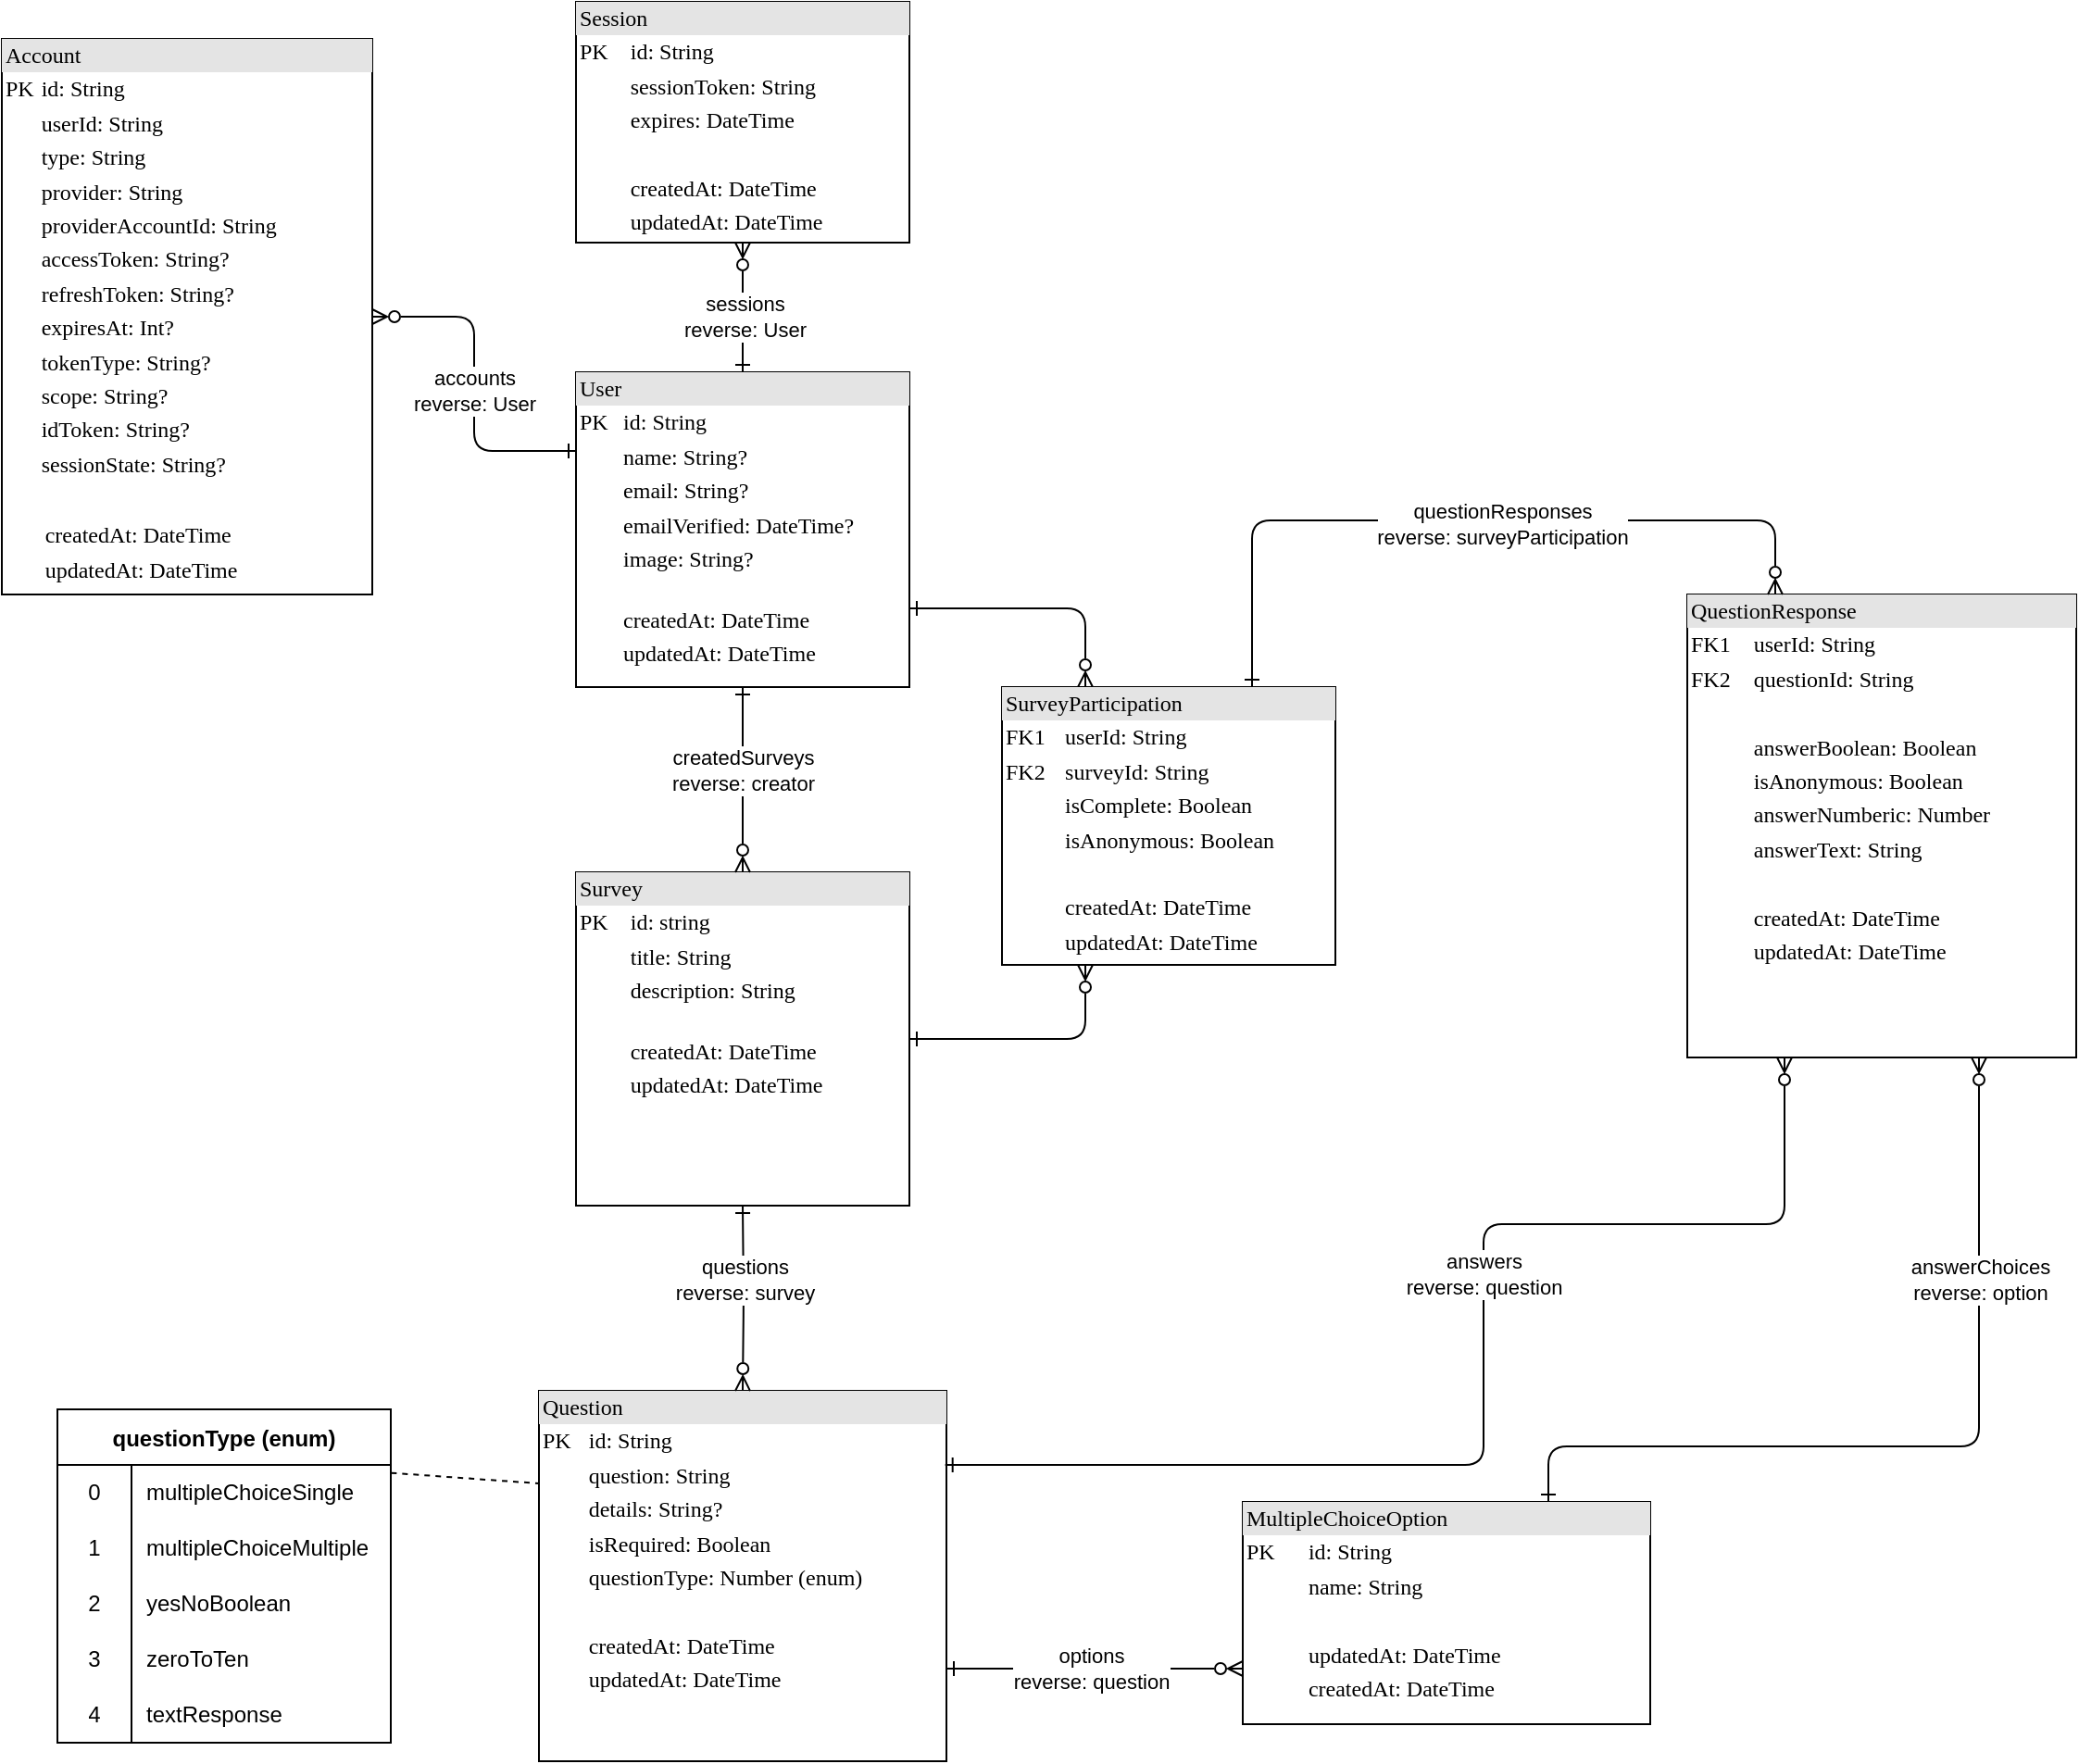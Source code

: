 <mxfile>
    <diagram name="Page-1" id="2ca16b54-16f6-2749-3443-fa8db7711227">
        <mxGraphModel dx="214" dy="389" grid="1" gridSize="10" guides="1" tooltips="1" connect="1" arrows="1" fold="1" page="1" pageScale="1" pageWidth="1100" pageHeight="850" background="none" math="0" shadow="0">
            <root>
                <mxCell id="0"/>
                <mxCell id="1" parent="0"/>
                <mxCell id="2ed32ef02a7f4228-1" value="&lt;div style=&quot;box-sizing: border-box ; width: 100% ; background: #e4e4e4 ; padding: 2px&quot;&gt;Session&lt;/div&gt;&lt;table style=&quot;width: 100% ; font-size: 1em&quot; cellpadding=&quot;2&quot; cellspacing=&quot;0&quot;&gt;&lt;tbody&gt;&lt;tr&gt;&lt;td&gt;PK&lt;/td&gt;&lt;td&gt;id: String&lt;/td&gt;&lt;/tr&gt;&lt;tr&gt;&lt;td&gt;&lt;br&gt;&lt;/td&gt;&lt;td&gt;sessionToken: String&lt;/td&gt;&lt;/tr&gt;&lt;tr&gt;&lt;td&gt;&lt;/td&gt;&lt;td&gt;expires: DateTime&lt;br&gt;&lt;/td&gt;&lt;/tr&gt;&lt;tr&gt;&lt;td&gt;&lt;br&gt;&lt;/td&gt;&lt;td&gt;&lt;br&gt;&lt;/td&gt;&lt;/tr&gt;&lt;tr&gt;&lt;td&gt;&lt;br&gt;&lt;/td&gt;&lt;td&gt;createdAt: DateTime&lt;/td&gt;&lt;/tr&gt;&lt;tr&gt;&lt;td&gt;&lt;br&gt;&lt;/td&gt;&lt;td&gt;updatedAt: DateTime&lt;/td&gt;&lt;/tr&gt;&lt;/tbody&gt;&lt;/table&gt;" style="verticalAlign=top;align=left;overflow=fill;html=1;rounded=0;shadow=0;comic=0;labelBackgroundColor=none;strokeWidth=1;fontFamily=Verdana;fontSize=12" parent="1" vertex="1">
                    <mxGeometry x="320" y="10" width="180" height="130" as="geometry"/>
                </mxCell>
                <mxCell id="2ed32ef02a7f4228-16" style="edgeStyle=orthogonalEdgeStyle;html=1;labelBackgroundColor=none;startArrow=ERzeroToMany;endArrow=ERone;fontFamily=Verdana;fontSize=12;align=left;endFill=0;startFill=0;entryX=1;entryY=0.5;entryDx=0;entryDy=0;exitX=0.25;exitY=1;exitDx=0;exitDy=0;" parent="1" source="2ed32ef02a7f4228-3" target="2ed32ef02a7f4228-4" edge="1">
                    <mxGeometry relative="1" as="geometry">
                        <mxPoint x="610" y="580" as="sourcePoint"/>
                    </mxGeometry>
                </mxCell>
                <mxCell id="2ed32ef02a7f4228-22" style="edgeStyle=orthogonalEdgeStyle;html=1;entryX=0.25;entryY=0;labelBackgroundColor=none;startArrow=ERone;endArrow=ERzeroToMany;fontFamily=Verdana;fontSize=12;align=left;entryDx=0;entryDy=0;startFill=0;endFill=0;exitX=1;exitY=0.75;exitDx=0;exitDy=0;" parent="1" source="2ed32ef02a7f4228-5" target="2ed32ef02a7f4228-3" edge="1">
                    <mxGeometry relative="1" as="geometry">
                        <mxPoint x="290" y="330" as="sourcePoint"/>
                        <Array as="points">
                            <mxPoint x="595" y="338"/>
                        </Array>
                    </mxGeometry>
                </mxCell>
                <mxCell id="2ed32ef02a7f4228-3" value="&lt;div style=&quot;box-sizing: border-box ; width: 100% ; background: #e4e4e4 ; padding: 2px&quot;&gt;SurveyParticipation&lt;/div&gt;&lt;table style=&quot;width: 100% ; font-size: 1em&quot; cellpadding=&quot;2&quot; cellspacing=&quot;0&quot;&gt;&lt;tbody&gt;&lt;tr&gt;&lt;td&gt;FK1&lt;/td&gt;&lt;td&gt;userId: String&lt;/td&gt;&lt;/tr&gt;&lt;tr&gt;&lt;td&gt;FK2&lt;/td&gt;&lt;td&gt;surveyId: String&lt;/td&gt;&lt;/tr&gt;&lt;tr&gt;&lt;td&gt;&lt;/td&gt;&lt;td&gt;isComplete: Boolean&lt;/td&gt;&lt;/tr&gt;&lt;tr&gt;&lt;td&gt;&lt;br&gt;&lt;/td&gt;&lt;td&gt;isAnonymous: Boolean&lt;/td&gt;&lt;/tr&gt;&lt;tr&gt;&lt;td&gt;&lt;br&gt;&lt;/td&gt;&lt;td&gt;&lt;br&gt;&lt;/td&gt;&lt;/tr&gt;&lt;tr&gt;&lt;td&gt;&lt;br&gt;&lt;/td&gt;&lt;td&gt;createdAt: DateTime&lt;/td&gt;&lt;/tr&gt;&lt;tr&gt;&lt;td&gt;&lt;br&gt;&lt;/td&gt;&lt;td&gt;updatedAt: DateTime&lt;/td&gt;&lt;/tr&gt;&lt;/tbody&gt;&lt;/table&gt;" style="verticalAlign=top;align=left;overflow=fill;html=1;rounded=0;shadow=0;comic=0;labelBackgroundColor=none;strokeWidth=1;fontFamily=Verdana;fontSize=12" parent="1" vertex="1">
                    <mxGeometry x="550" y="380" width="180" height="150" as="geometry"/>
                </mxCell>
                <mxCell id="2ed32ef02a7f4228-4" value="&lt;div style=&quot;box-sizing: border-box ; width: 100% ; background: #e4e4e4 ; padding: 2px&quot;&gt;Survey&lt;/div&gt;&lt;table style=&quot;width: 100% ; font-size: 1em&quot; cellpadding=&quot;2&quot; cellspacing=&quot;0&quot;&gt;&lt;tbody&gt;&lt;tr&gt;&lt;td&gt;PK&lt;/td&gt;&lt;td&gt;id: string&lt;/td&gt;&lt;/tr&gt;&lt;tr&gt;&lt;td&gt;&lt;br&gt;&lt;/td&gt;&lt;td&gt;title: String&lt;/td&gt;&lt;/tr&gt;&lt;tr&gt;&lt;td&gt;&lt;br&gt;&lt;/td&gt;&lt;td&gt;description: String&lt;br&gt;&lt;br&gt;&lt;/td&gt;&lt;/tr&gt;&lt;tr&gt;&lt;td&gt;&lt;/td&gt;&lt;td&gt;createdAt: DateTime&lt;/td&gt;&lt;/tr&gt;&lt;tr&gt;&lt;td&gt;&lt;br&gt;&lt;/td&gt;&lt;td&gt;updatedAt: DateTime&lt;br&gt;&lt;br&gt;&lt;/td&gt;&lt;/tr&gt;&lt;/tbody&gt;&lt;/table&gt;" style="verticalAlign=top;align=left;overflow=fill;html=1;rounded=0;shadow=0;comic=0;labelBackgroundColor=none;strokeWidth=1;fontFamily=Verdana;fontSize=12" parent="1" vertex="1">
                    <mxGeometry x="320" y="480" width="180" height="180" as="geometry"/>
                </mxCell>
                <mxCell id="2ed32ef02a7f4228-15" style="edgeStyle=orthogonalEdgeStyle;html=1;labelBackgroundColor=none;startArrow=ERone;endArrow=ERzeroToMany;fontFamily=Verdana;fontSize=12;align=left;entryX=0.5;entryY=0;entryDx=0;entryDy=0;endFill=0;startFill=0;exitX=0.5;exitY=1;exitDx=0;exitDy=0;" parent="1" source="2ed32ef02a7f4228-5" target="2ed32ef02a7f4228-4" edge="1">
                    <mxGeometry relative="1" as="geometry">
                        <mxPoint x="400" y="410" as="sourcePoint"/>
                        <mxPoint x="360" y="450" as="targetPoint"/>
                    </mxGeometry>
                </mxCell>
                <mxCell id="URpH87RxU8V9iswEUkya-1" value="createdSurveys&lt;br&gt;reverse: creator" style="edgeLabel;html=1;align=center;verticalAlign=middle;resizable=0;points=[];" parent="2ed32ef02a7f4228-15" vertex="1" connectable="0">
                    <mxGeometry x="-0.2" relative="1" as="geometry">
                        <mxPoint y="5" as="offset"/>
                    </mxGeometry>
                </mxCell>
                <mxCell id="URpH87RxU8V9iswEUkya-7" style="edgeStyle=orthogonalEdgeStyle;rounded=0;orthogonalLoop=1;jettySize=auto;html=1;exitX=0.5;exitY=1;exitDx=0;exitDy=0;startArrow=ERone;startFill=0;endArrow=ERone;endFill=0;" parent="1" source="2ed32ef02a7f4228-5" edge="1">
                    <mxGeometry relative="1" as="geometry">
                        <mxPoint x="410" y="350" as="targetPoint"/>
                    </mxGeometry>
                </mxCell>
                <mxCell id="2ed32ef02a7f4228-5" value="&lt;div style=&quot;box-sizing: border-box ; width: 100% ; background: #e4e4e4 ; padding: 2px&quot;&gt;User&lt;/div&gt;&lt;table style=&quot;width: 100% ; font-size: 1em&quot; cellpadding=&quot;2&quot; cellspacing=&quot;0&quot;&gt;&lt;tbody&gt;&lt;tr&gt;&lt;td&gt;PK&lt;/td&gt;&lt;td&gt;id: String&lt;/td&gt;&lt;/tr&gt;&lt;tr&gt;&lt;td&gt;&lt;br&gt;&lt;/td&gt;&lt;td&gt;name: String?&lt;/td&gt;&lt;/tr&gt;&lt;tr&gt;&lt;td&gt;&lt;/td&gt;&lt;td&gt;email: String?&lt;br&gt;&lt;/td&gt;&lt;/tr&gt;&lt;tr&gt;&lt;td&gt;&lt;br&gt;&lt;/td&gt;&lt;td&gt;emailVerified: DateTime?&lt;/td&gt;&lt;/tr&gt;&lt;tr&gt;&lt;td&gt;&lt;br&gt;&lt;/td&gt;&lt;td&gt;image: String?&lt;br&gt;&lt;br&gt;&lt;/td&gt;&lt;/tr&gt;&lt;tr&gt;&lt;td&gt;&lt;br&gt;&lt;/td&gt;&lt;td&gt;createdAt: DateTime&lt;/td&gt;&lt;/tr&gt;&lt;tr&gt;&lt;td&gt;&lt;br&gt;&lt;/td&gt;&lt;td&gt;updatedAt: DateTime&lt;/td&gt;&lt;/tr&gt;&lt;/tbody&gt;&lt;/table&gt;" style="verticalAlign=top;align=left;overflow=fill;html=1;rounded=0;shadow=0;comic=0;labelBackgroundColor=none;strokeWidth=1;fontFamily=Verdana;fontSize=12" parent="1" vertex="1">
                    <mxGeometry x="320" y="210" width="180" height="170" as="geometry"/>
                </mxCell>
                <mxCell id="2ed32ef02a7f4228-7" value="&lt;div style=&quot;box-sizing: border-box ; width: 100% ; background: #e4e4e4 ; padding: 2px&quot;&gt;Question&lt;/div&gt;&lt;table style=&quot;width: 100% ; font-size: 1em&quot; cellpadding=&quot;2&quot; cellspacing=&quot;0&quot;&gt;&lt;tbody&gt;&lt;tr&gt;&lt;td&gt;PK&lt;/td&gt;&lt;td&gt;id: String&lt;/td&gt;&lt;/tr&gt;&lt;tr&gt;&lt;td&gt;&lt;br&gt;&lt;/td&gt;&lt;td&gt;question: String&lt;/td&gt;&lt;/tr&gt;&lt;tr&gt;&lt;td&gt;&lt;/td&gt;&lt;td&gt;details: String?&lt;/td&gt;&lt;/tr&gt;&lt;tr&gt;&lt;td&gt;&lt;br&gt;&lt;/td&gt;&lt;td&gt;isRequired: Boolean&lt;/td&gt;&lt;/tr&gt;&lt;tr&gt;&lt;td&gt;&lt;br&gt;&lt;/td&gt;&lt;td&gt;questionType: Number (enum)&lt;/td&gt;&lt;/tr&gt;&lt;tr&gt;&lt;td&gt;&lt;br&gt;&lt;/td&gt;&lt;td&gt;&lt;br&gt;&lt;/td&gt;&lt;/tr&gt;&lt;tr&gt;&lt;td&gt;&lt;br&gt;&lt;/td&gt;&lt;td&gt;createdAt: DateTime&lt;/td&gt;&lt;/tr&gt;&lt;tr&gt;&lt;td&gt;&lt;br&gt;&lt;/td&gt;&lt;td&gt;updatedAt: DateTime&lt;br&gt;&lt;/td&gt;&lt;/tr&gt;&lt;/tbody&gt;&lt;/table&gt;" style="verticalAlign=top;align=left;overflow=fill;html=1;rounded=0;shadow=0;comic=0;labelBackgroundColor=none;strokeWidth=1;fontFamily=Verdana;fontSize=12" parent="1" vertex="1">
                    <mxGeometry x="300" y="760" width="220" height="200" as="geometry"/>
                </mxCell>
                <mxCell id="2ed32ef02a7f4228-12" value="&lt;div style=&quot;box-sizing: border-box ; width: 100% ; background: #e4e4e4 ; padding: 2px&quot;&gt;Account&lt;/div&gt;&lt;table style=&quot;width: 100% ; font-size: 1em&quot; cellpadding=&quot;2&quot; cellspacing=&quot;0&quot;&gt;&lt;tbody&gt;&lt;tr&gt;&lt;td&gt;PK&lt;/td&gt;&lt;td&gt;id: String&lt;/td&gt;&lt;/tr&gt;&lt;tr&gt;&lt;td&gt;&lt;br&gt;&lt;/td&gt;&lt;td&gt;userId: String&lt;/td&gt;&lt;/tr&gt;&lt;tr&gt;&lt;td&gt;&lt;/td&gt;&lt;td&gt;type: String&lt;/td&gt;&lt;/tr&gt;&lt;tr&gt;&lt;td&gt;&lt;br&gt;&lt;/td&gt;&lt;td&gt;provider: String&lt;/td&gt;&lt;/tr&gt;&lt;tr&gt;&lt;td&gt;&lt;br&gt;&lt;/td&gt;&lt;td&gt;providerAccountId: String&lt;br&gt;&lt;/td&gt;&lt;/tr&gt;&lt;tr&gt;&lt;td&gt;&lt;br&gt;&lt;/td&gt;&lt;td&gt;accessToken: String?&lt;br&gt;&lt;/td&gt;&lt;/tr&gt;&lt;tr&gt;&lt;td&gt;&lt;br&gt;&lt;/td&gt;&lt;td&gt;refreshToken: String?&lt;/td&gt;&lt;/tr&gt;&lt;tr&gt;&lt;td&gt;&lt;br&gt;&lt;/td&gt;&lt;td&gt;expiresAt: Int?&lt;/td&gt;&lt;/tr&gt;&lt;tr&gt;&lt;td&gt;&lt;br&gt;&lt;/td&gt;&lt;td&gt;tokenType: String?&lt;/td&gt;&lt;/tr&gt;&lt;tr&gt;&lt;td&gt;&lt;br&gt;&lt;/td&gt;&lt;td&gt;scope: String?&lt;/td&gt;&lt;/tr&gt;&lt;tr&gt;&lt;td&gt;&lt;br&gt;&lt;/td&gt;&lt;td&gt;idToken: String?&lt;/td&gt;&lt;/tr&gt;&lt;tr&gt;&lt;td&gt;&lt;br&gt;&lt;/td&gt;&lt;td&gt;sessionState: String?&lt;/td&gt;&lt;/tr&gt;&lt;tr&gt;&lt;td&gt;&lt;br&gt;&lt;/td&gt;&lt;td&gt;&lt;br&gt;&lt;/td&gt;&lt;/tr&gt;&lt;tr&gt;&lt;td&gt;&lt;br&gt;&lt;/td&gt;&lt;td&gt;&lt;table cellpadding=&quot;2&quot; cellspacing=&quot;0&quot; style=&quot;font-size: 1em ; width: 180px&quot;&gt;&lt;tbody&gt;&lt;tr&gt;&lt;td&gt;createdAt: DateTime&lt;/td&gt;&lt;/tr&gt;&lt;tr&gt;&lt;td&gt;updatedAt: DateTime&lt;/td&gt;&lt;/tr&gt;&lt;tr&gt;&lt;td&gt;&lt;/td&gt;&lt;td&gt;&lt;br&gt;&lt;/td&gt;&lt;/tr&gt;&lt;/tbody&gt;&lt;/table&gt;&lt;/td&gt;&lt;/tr&gt;&lt;/tbody&gt;&lt;/table&gt;" style="verticalAlign=top;align=left;overflow=fill;html=1;rounded=0;shadow=0;comic=0;labelBackgroundColor=none;strokeWidth=1;fontFamily=Verdana;fontSize=12" parent="1" vertex="1">
                    <mxGeometry x="10" y="30" width="200" height="300" as="geometry"/>
                </mxCell>
                <mxCell id="2ed32ef02a7f4228-13" value="" style="edgeStyle=orthogonalEdgeStyle;html=1;endArrow=ERone;startArrow=ERzeroToMany;labelBackgroundColor=none;fontFamily=Verdana;fontSize=12;align=left;exitX=0.5;exitY=1;entryX=0.5;entryY=0;endFill=0;startFill=0;" parent="1" source="2ed32ef02a7f4228-1" target="2ed32ef02a7f4228-5" edge="1">
                    <mxGeometry width="100" height="100" relative="1" as="geometry">
                        <mxPoint x="350" y="370" as="sourcePoint"/>
                        <mxPoint x="450" y="270" as="targetPoint"/>
                    </mxGeometry>
                </mxCell>
                <mxCell id="URpH87RxU8V9iswEUkya-5" value="sessions&lt;br&gt;reverse: User" style="edgeLabel;html=1;align=center;verticalAlign=middle;resizable=0;points=[];" parent="2ed32ef02a7f4228-13" vertex="1" connectable="0">
                    <mxGeometry x="0.125" y="1" relative="1" as="geometry">
                        <mxPoint as="offset"/>
                    </mxGeometry>
                </mxCell>
                <mxCell id="URpH87RxU8V9iswEUkya-3" style="edgeStyle=orthogonalEdgeStyle;html=1;labelBackgroundColor=none;startArrow=ERone;endArrow=ERzeroToMany;fontFamily=Verdana;fontSize=12;align=left;entryX=1;entryY=0.5;entryDx=0;entryDy=0;endFill=0;startFill=0;exitX=0;exitY=0.25;exitDx=0;exitDy=0;" parent="1" source="2ed32ef02a7f4228-5" target="2ed32ef02a7f4228-12" edge="1">
                    <mxGeometry relative="1" as="geometry">
                        <mxPoint x="290" y="270" as="sourcePoint"/>
                        <mxPoint x="240" y="735" as="targetPoint"/>
                    </mxGeometry>
                </mxCell>
                <mxCell id="URpH87RxU8V9iswEUkya-4" value="accounts&lt;br&gt;reverse: User" style="edgeLabel;html=1;align=center;verticalAlign=middle;resizable=0;points=[];" parent="URpH87RxU8V9iswEUkya-3" vertex="1" connectable="0">
                    <mxGeometry x="-0.2" relative="1" as="geometry">
                        <mxPoint y="-15" as="offset"/>
                    </mxGeometry>
                </mxCell>
                <mxCell id="URpH87RxU8V9iswEUkya-9" style="edgeStyle=orthogonalEdgeStyle;html=1;labelBackgroundColor=none;startArrow=ERone;endArrow=ERzeroToMany;fontFamily=Verdana;fontSize=12;align=left;entryX=0.5;entryY=0;entryDx=0;entryDy=0;endFill=0;startFill=0;" parent="1" target="2ed32ef02a7f4228-7" edge="1">
                    <mxGeometry relative="1" as="geometry">
                        <mxPoint x="410" y="660" as="sourcePoint"/>
                        <mxPoint x="420" y="490" as="targetPoint"/>
                    </mxGeometry>
                </mxCell>
                <mxCell id="URpH87RxU8V9iswEUkya-10" value="questions&lt;br&gt;reverse: survey" style="edgeLabel;html=1;align=center;verticalAlign=middle;resizable=0;points=[];" parent="URpH87RxU8V9iswEUkya-9" vertex="1" connectable="0">
                    <mxGeometry x="-0.2" relative="1" as="geometry">
                        <mxPoint as="offset"/>
                    </mxGeometry>
                </mxCell>
                <mxCell id="URpH87RxU8V9iswEUkya-12" value="questionType (enum)" style="shape=table;startSize=30;container=1;collapsible=0;childLayout=tableLayout;fixedRows=1;rowLines=0;fontStyle=1;" parent="1" vertex="1">
                    <mxGeometry x="40" y="770" width="180" height="180" as="geometry"/>
                </mxCell>
                <mxCell id="URpH87RxU8V9iswEUkya-13" value="" style="shape=tableRow;horizontal=0;startSize=0;swimlaneHead=0;swimlaneBody=0;top=0;left=0;bottom=0;right=0;collapsible=0;dropTarget=0;fillColor=none;points=[[0,0.5],[1,0.5]];portConstraint=eastwest;" parent="URpH87RxU8V9iswEUkya-12" vertex="1">
                    <mxGeometry y="30" width="180" height="30" as="geometry"/>
                </mxCell>
                <mxCell id="URpH87RxU8V9iswEUkya-14" value="0" style="shape=partialRectangle;html=1;whiteSpace=wrap;connectable=0;fillColor=none;top=0;left=0;bottom=0;right=0;overflow=hidden;pointerEvents=1;" parent="URpH87RxU8V9iswEUkya-13" vertex="1">
                    <mxGeometry width="40" height="30" as="geometry">
                        <mxRectangle width="40" height="30" as="alternateBounds"/>
                    </mxGeometry>
                </mxCell>
                <mxCell id="URpH87RxU8V9iswEUkya-15" value="multipleChoiceSingle" style="shape=partialRectangle;html=1;whiteSpace=wrap;connectable=0;fillColor=none;top=0;left=0;bottom=0;right=0;align=left;spacingLeft=6;overflow=hidden;" parent="URpH87RxU8V9iswEUkya-13" vertex="1">
                    <mxGeometry x="40" width="140" height="30" as="geometry">
                        <mxRectangle width="140" height="30" as="alternateBounds"/>
                    </mxGeometry>
                </mxCell>
                <mxCell id="URpH87RxU8V9iswEUkya-30" style="shape=tableRow;horizontal=0;startSize=0;swimlaneHead=0;swimlaneBody=0;top=0;left=0;bottom=0;right=0;collapsible=0;dropTarget=0;fillColor=none;points=[[0,0.5],[1,0.5]];portConstraint=eastwest;" parent="URpH87RxU8V9iswEUkya-12" vertex="1">
                    <mxGeometry y="60" width="180" height="30" as="geometry"/>
                </mxCell>
                <mxCell id="URpH87RxU8V9iswEUkya-31" value="1" style="shape=partialRectangle;html=1;whiteSpace=wrap;connectable=0;fillColor=none;top=0;left=0;bottom=0;right=0;overflow=hidden;pointerEvents=1;" parent="URpH87RxU8V9iswEUkya-30" vertex="1">
                    <mxGeometry width="40" height="30" as="geometry">
                        <mxRectangle width="40" height="30" as="alternateBounds"/>
                    </mxGeometry>
                </mxCell>
                <mxCell id="URpH87RxU8V9iswEUkya-32" value="multipleChoiceMultiple" style="shape=partialRectangle;html=1;whiteSpace=wrap;connectable=0;fillColor=none;top=0;left=0;bottom=0;right=0;align=left;spacingLeft=6;overflow=hidden;" parent="URpH87RxU8V9iswEUkya-30" vertex="1">
                    <mxGeometry x="40" width="140" height="30" as="geometry">
                        <mxRectangle width="140" height="30" as="alternateBounds"/>
                    </mxGeometry>
                </mxCell>
                <mxCell id="URpH87RxU8V9iswEUkya-16" value="" style="shape=tableRow;horizontal=0;startSize=0;swimlaneHead=0;swimlaneBody=0;top=0;left=0;bottom=0;right=0;collapsible=0;dropTarget=0;fillColor=none;points=[[0,0.5],[1,0.5]];portConstraint=eastwest;" parent="URpH87RxU8V9iswEUkya-12" vertex="1">
                    <mxGeometry y="90" width="180" height="30" as="geometry"/>
                </mxCell>
                <mxCell id="URpH87RxU8V9iswEUkya-17" value="2" style="shape=partialRectangle;html=1;whiteSpace=wrap;connectable=0;fillColor=none;top=0;left=0;bottom=0;right=0;overflow=hidden;" parent="URpH87RxU8V9iswEUkya-16" vertex="1">
                    <mxGeometry width="40" height="30" as="geometry">
                        <mxRectangle width="40" height="30" as="alternateBounds"/>
                    </mxGeometry>
                </mxCell>
                <mxCell id="URpH87RxU8V9iswEUkya-18" value="yesNoBoolean" style="shape=partialRectangle;html=1;whiteSpace=wrap;connectable=0;fillColor=none;top=0;left=0;bottom=0;right=0;align=left;spacingLeft=6;overflow=hidden;" parent="URpH87RxU8V9iswEUkya-16" vertex="1">
                    <mxGeometry x="40" width="140" height="30" as="geometry">
                        <mxRectangle width="140" height="30" as="alternateBounds"/>
                    </mxGeometry>
                </mxCell>
                <mxCell id="URpH87RxU8V9iswEUkya-19" value="" style="shape=tableRow;horizontal=0;startSize=0;swimlaneHead=0;swimlaneBody=0;top=0;left=0;bottom=0;right=0;collapsible=0;dropTarget=0;fillColor=none;points=[[0,0.5],[1,0.5]];portConstraint=eastwest;" parent="URpH87RxU8V9iswEUkya-12" vertex="1">
                    <mxGeometry y="120" width="180" height="30" as="geometry"/>
                </mxCell>
                <mxCell id="URpH87RxU8V9iswEUkya-20" value="3" style="shape=partialRectangle;html=1;whiteSpace=wrap;connectable=0;fillColor=none;top=0;left=0;bottom=0;right=0;overflow=hidden;" parent="URpH87RxU8V9iswEUkya-19" vertex="1">
                    <mxGeometry width="40" height="30" as="geometry">
                        <mxRectangle width="40" height="30" as="alternateBounds"/>
                    </mxGeometry>
                </mxCell>
                <mxCell id="URpH87RxU8V9iswEUkya-21" value="zeroToTen" style="shape=partialRectangle;html=1;whiteSpace=wrap;connectable=0;fillColor=none;top=0;left=0;bottom=0;right=0;align=left;spacingLeft=6;overflow=hidden;" parent="URpH87RxU8V9iswEUkya-19" vertex="1">
                    <mxGeometry x="40" width="140" height="30" as="geometry">
                        <mxRectangle width="140" height="30" as="alternateBounds"/>
                    </mxGeometry>
                </mxCell>
                <mxCell id="URpH87RxU8V9iswEUkya-23" style="shape=tableRow;horizontal=0;startSize=0;swimlaneHead=0;swimlaneBody=0;top=0;left=0;bottom=0;right=0;collapsible=0;dropTarget=0;fillColor=none;points=[[0,0.5],[1,0.5]];portConstraint=eastwest;" parent="URpH87RxU8V9iswEUkya-12" vertex="1">
                    <mxGeometry y="150" width="180" height="30" as="geometry"/>
                </mxCell>
                <mxCell id="URpH87RxU8V9iswEUkya-24" value="4" style="shape=partialRectangle;html=1;whiteSpace=wrap;connectable=0;fillColor=none;top=0;left=0;bottom=0;right=0;overflow=hidden;" parent="URpH87RxU8V9iswEUkya-23" vertex="1">
                    <mxGeometry width="40" height="30" as="geometry">
                        <mxRectangle width="40" height="30" as="alternateBounds"/>
                    </mxGeometry>
                </mxCell>
                <mxCell id="URpH87RxU8V9iswEUkya-25" value="textResponse" style="shape=partialRectangle;html=1;whiteSpace=wrap;connectable=0;fillColor=none;top=0;left=0;bottom=0;right=0;align=left;spacingLeft=6;overflow=hidden;" parent="URpH87RxU8V9iswEUkya-23" vertex="1">
                    <mxGeometry x="40" width="140" height="30" as="geometry">
                        <mxRectangle width="140" height="30" as="alternateBounds"/>
                    </mxGeometry>
                </mxCell>
                <mxCell id="URpH87RxU8V9iswEUkya-27" value="" style="endArrow=none;html=1;rounded=0;exitX=1.001;exitY=0.144;exitDx=0;exitDy=0;entryX=0;entryY=0.25;entryDx=0;entryDy=0;exitPerimeter=0;dashed=1;" parent="1" source="URpH87RxU8V9iswEUkya-13" target="2ed32ef02a7f4228-7" edge="1">
                    <mxGeometry width="50" height="50" relative="1" as="geometry">
                        <mxPoint x="300" y="950" as="sourcePoint"/>
                        <mxPoint x="350" y="900" as="targetPoint"/>
                    </mxGeometry>
                </mxCell>
                <mxCell id="URpH87RxU8V9iswEUkya-29" value="&lt;div style=&quot;box-sizing: border-box ; width: 100% ; background: #e4e4e4 ; padding: 2px&quot;&gt;MultipleChoiceOption&lt;/div&gt;&lt;table style=&quot;width: 100% ; font-size: 1em&quot; cellpadding=&quot;2&quot; cellspacing=&quot;0&quot;&gt;&lt;tbody&gt;&lt;tr&gt;&lt;td&gt;PK&lt;/td&gt;&lt;td&gt;id: String&lt;/td&gt;&lt;/tr&gt;&lt;tr&gt;&lt;td&gt;&lt;br&gt;&lt;/td&gt;&lt;td&gt;name: String&lt;/td&gt;&lt;/tr&gt;&lt;tr&gt;&lt;td&gt;&lt;br&gt;&lt;/td&gt;&lt;td&gt;&lt;br&gt;&lt;/td&gt;&lt;/tr&gt;&lt;tr&gt;&lt;td&gt;&lt;br&gt;&lt;/td&gt;&lt;td&gt;updatedAt: DateTime&lt;br&gt;&lt;/td&gt;&lt;/tr&gt;&lt;tr&gt;&lt;td&gt;&lt;br&gt;&lt;/td&gt;&lt;td&gt;createdAt: DateTime&lt;/td&gt;&lt;/tr&gt;&lt;/tbody&gt;&lt;/table&gt;" style="verticalAlign=top;align=left;overflow=fill;html=1;rounded=0;shadow=0;comic=0;labelBackgroundColor=none;strokeWidth=1;fontFamily=Verdana;fontSize=12" parent="1" vertex="1">
                    <mxGeometry x="680" y="820" width="220" height="120" as="geometry"/>
                </mxCell>
                <mxCell id="URpH87RxU8V9iswEUkya-33" style="edgeStyle=orthogonalEdgeStyle;html=1;labelBackgroundColor=none;startArrow=ERzeroToMany;endArrow=ERone;fontFamily=Verdana;fontSize=12;align=left;entryX=1;entryY=0.75;entryDx=0;entryDy=0;endFill=0;startFill=0;exitX=0;exitY=0.75;exitDx=0;exitDy=0;" parent="1" source="URpH87RxU8V9iswEUkya-29" target="2ed32ef02a7f4228-7" edge="1">
                    <mxGeometry relative="1" as="geometry">
                        <mxPoint x="630" y="849.5" as="sourcePoint"/>
                        <mxPoint x="550" y="777" as="targetPoint"/>
                    </mxGeometry>
                </mxCell>
                <mxCell id="URpH87RxU8V9iswEUkya-34" value="options&lt;br&gt;reverse: question" style="edgeLabel;html=1;align=center;verticalAlign=middle;resizable=0;points=[];" parent="URpH87RxU8V9iswEUkya-33" vertex="1" connectable="0">
                    <mxGeometry x="-0.2" relative="1" as="geometry">
                        <mxPoint x="-18" as="offset"/>
                    </mxGeometry>
                </mxCell>
                <mxCell id="URpH87RxU8V9iswEUkya-35" value="&lt;div style=&quot;box-sizing: border-box ; width: 100% ; background: #e4e4e4 ; padding: 2px&quot;&gt;QuestionResponse&lt;/div&gt;&lt;table style=&quot;width: 100% ; font-size: 1em&quot; cellpadding=&quot;2&quot; cellspacing=&quot;0&quot;&gt;&lt;tbody&gt;&lt;tr&gt;&lt;td&gt;FK1&lt;/td&gt;&lt;td&gt;userId: String&lt;/td&gt;&lt;/tr&gt;&lt;tr&gt;&lt;td&gt;FK2&lt;/td&gt;&lt;td&gt;questionId: String&lt;/td&gt;&lt;/tr&gt;&lt;tr&gt;&lt;td&gt;&lt;br&gt;&lt;/td&gt;&lt;td&gt;&lt;br&gt;&lt;/td&gt;&lt;/tr&gt;&lt;tr&gt;&lt;td&gt;&lt;/td&gt;&lt;td&gt;answerBoolean: Boolean&lt;/td&gt;&lt;/tr&gt;&lt;tr&gt;&lt;td&gt;&lt;br&gt;&lt;/td&gt;&lt;td&gt;isAnonymous: Boolean&lt;/td&gt;&lt;/tr&gt;&lt;tr&gt;&lt;td&gt;&lt;br&gt;&lt;/td&gt;&lt;td&gt;answerNumberic: Number&lt;/td&gt;&lt;/tr&gt;&lt;tr&gt;&lt;td&gt;&lt;br&gt;&lt;/td&gt;&lt;td&gt;answerText: String&lt;/td&gt;&lt;/tr&gt;&lt;tr&gt;&lt;td&gt;&lt;br&gt;&lt;/td&gt;&lt;td&gt;&lt;br&gt;&lt;/td&gt;&lt;/tr&gt;&lt;tr&gt;&lt;td&gt;&lt;br&gt;&lt;/td&gt;&lt;td&gt;createdAt: DateTime&lt;/td&gt;&lt;/tr&gt;&lt;tr&gt;&lt;td&gt;&lt;br&gt;&lt;/td&gt;&lt;td&gt;updatedAt: DateTime&lt;/td&gt;&lt;/tr&gt;&lt;/tbody&gt;&lt;/table&gt;" style="verticalAlign=top;align=left;overflow=fill;html=1;rounded=0;shadow=0;comic=0;labelBackgroundColor=none;strokeWidth=1;fontFamily=Verdana;fontSize=12" parent="1" vertex="1">
                    <mxGeometry x="920" y="330" width="210" height="250" as="geometry"/>
                </mxCell>
                <mxCell id="URpH87RxU8V9iswEUkya-36" style="edgeStyle=orthogonalEdgeStyle;html=1;labelBackgroundColor=none;startArrow=ERzeroToMany;endArrow=ERone;fontFamily=Verdana;fontSize=12;align=left;endFill=0;startFill=0;exitX=0.75;exitY=1;exitDx=0;exitDy=0;entryX=0.75;entryY=0;entryDx=0;entryDy=0;" parent="1" source="URpH87RxU8V9iswEUkya-35" target="URpH87RxU8V9iswEUkya-29" edge="1">
                    <mxGeometry relative="1" as="geometry">
                        <mxPoint x="980" y="640" as="sourcePoint"/>
                        <mxPoint x="840" y="680" as="targetPoint"/>
                        <Array as="points">
                            <mxPoint x="1078" y="790"/>
                            <mxPoint x="845" y="790"/>
                        </Array>
                    </mxGeometry>
                </mxCell>
                <mxCell id="URpH87RxU8V9iswEUkya-37" value="answerChoices&lt;br&gt;reverse: option" style="edgeLabel;html=1;align=center;verticalAlign=middle;resizable=0;points=[];" parent="URpH87RxU8V9iswEUkya-36" vertex="1" connectable="0">
                    <mxGeometry x="-0.17" relative="1" as="geometry">
                        <mxPoint y="-76" as="offset"/>
                    </mxGeometry>
                </mxCell>
                <mxCell id="URpH87RxU8V9iswEUkya-38" style="edgeStyle=orthogonalEdgeStyle;html=1;labelBackgroundColor=none;startArrow=ERzeroToMany;endArrow=ERone;fontFamily=Verdana;fontSize=12;align=left;endFill=0;startFill=0;entryX=0.997;entryY=0.2;entryDx=0;entryDy=0;entryPerimeter=0;exitX=0.25;exitY=1;exitDx=0;exitDy=0;" parent="1" source="URpH87RxU8V9iswEUkya-35" target="2ed32ef02a7f4228-7" edge="1">
                    <mxGeometry relative="1" as="geometry">
                        <mxPoint x="870" y="580" as="sourcePoint"/>
                        <mxPoint x="600" y="800" as="targetPoint"/>
                        <Array as="points">
                            <mxPoint x="973" y="670"/>
                            <mxPoint x="810" y="670"/>
                            <mxPoint x="810" y="800"/>
                        </Array>
                    </mxGeometry>
                </mxCell>
                <mxCell id="URpH87RxU8V9iswEUkya-39" value="answers&lt;br&gt;reverse: question" style="edgeLabel;html=1;align=center;verticalAlign=middle;resizable=0;points=[];" parent="URpH87RxU8V9iswEUkya-38" vertex="1" connectable="0">
                    <mxGeometry x="-0.17" relative="1" as="geometry">
                        <mxPoint as="offset"/>
                    </mxGeometry>
                </mxCell>
                <mxCell id="URpH87RxU8V9iswEUkya-41" style="edgeStyle=orthogonalEdgeStyle;html=1;labelBackgroundColor=none;startArrow=ERzeroToMany;endArrow=ERone;fontFamily=Verdana;fontSize=12;align=left;endFill=0;startFill=0;exitX=0.25;exitY=0;exitDx=0;exitDy=0;entryX=0.75;entryY=0;entryDx=0;entryDy=0;" parent="1" target="2ed32ef02a7f4228-3" edge="1">
                    <mxGeometry relative="1" as="geometry">
                        <mxPoint x="967.5" y="330" as="sourcePoint"/>
                        <mxPoint x="690" y="350" as="targetPoint"/>
                        <Array as="points">
                            <mxPoint x="968" y="290"/>
                            <mxPoint x="685" y="290"/>
                        </Array>
                    </mxGeometry>
                </mxCell>
                <mxCell id="URpH87RxU8V9iswEUkya-43" value="questionResponses&lt;br&gt;reverse: surveyParticipation" style="edgeLabel;html=1;align=center;verticalAlign=middle;resizable=0;points=[];" parent="URpH87RxU8V9iswEUkya-41" vertex="1" connectable="0">
                    <mxGeometry x="0.157" y="2" relative="1" as="geometry">
                        <mxPoint x="51" as="offset"/>
                    </mxGeometry>
                </mxCell>
            </root>
        </mxGraphModel>
    </diagram>
</mxfile>